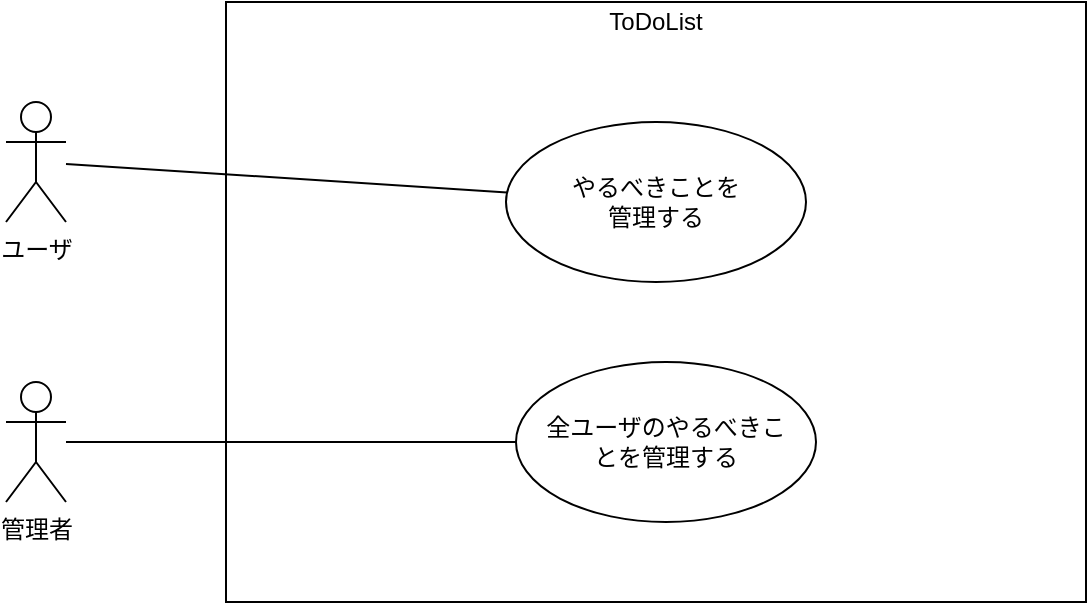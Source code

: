 <mxfile version="13.9.9" type="device"><diagram id="1VO92LSPjD4UYALx8t7q" name="ページ1"><mxGraphModel dx="852" dy="534" grid="1" gridSize="10" guides="1" tooltips="1" connect="1" arrows="1" fold="1" page="1" pageScale="1" pageWidth="827" pageHeight="1169" math="0" shadow="0"><root><mxCell id="0"/><mxCell id="1" parent="0"/><mxCell id="U4tWUNBpXitCLLU_qvgg-17" value="" style="rounded=0;whiteSpace=wrap;html=1;" parent="1" vertex="1"><mxGeometry x="210" y="40" width="430" height="300" as="geometry"/></mxCell><mxCell id="U4tWUNBpXitCLLU_qvgg-1" value="ユーザ" style="shape=umlActor;verticalLabelPosition=bottom;verticalAlign=top;html=1;outlineConnect=0;" parent="1" vertex="1"><mxGeometry x="100" y="90" width="30" height="60" as="geometry"/></mxCell><mxCell id="U4tWUNBpXitCLLU_qvgg-6" value="管理者" style="shape=umlActor;verticalLabelPosition=bottom;verticalAlign=top;html=1;outlineConnect=0;" parent="1" vertex="1"><mxGeometry x="100" y="230" width="30" height="60" as="geometry"/></mxCell><mxCell id="U4tWUNBpXitCLLU_qvgg-8" value="" style="group" parent="1" vertex="1" connectable="0"><mxGeometry x="380" y="100" width="120" height="80" as="geometry"/></mxCell><mxCell id="U4tWUNBpXitCLLU_qvgg-4" value="" style="ellipse;whiteSpace=wrap;html=1;" parent="U4tWUNBpXitCLLU_qvgg-8" vertex="1"><mxGeometry x="-30" width="150" height="80" as="geometry"/></mxCell><mxCell id="U4tWUNBpXitCLLU_qvgg-5" value="やるべきことを管理する" style="text;html=1;strokeColor=none;fillColor=none;align=center;verticalAlign=middle;whiteSpace=wrap;rounded=0;" parent="U4tWUNBpXitCLLU_qvgg-8" vertex="1"><mxGeometry y="30" width="90" height="20" as="geometry"/></mxCell><mxCell id="U4tWUNBpXitCLLU_qvgg-10" value="" style="ellipse;whiteSpace=wrap;html=1;" parent="1" vertex="1"><mxGeometry x="355" y="220" width="150" height="80" as="geometry"/></mxCell><mxCell id="U4tWUNBpXitCLLU_qvgg-9" value="全ユーザのやるべきことを管理する" style="text;html=1;strokeColor=none;fillColor=none;align=center;verticalAlign=middle;whiteSpace=wrap;rounded=0;" parent="1" vertex="1"><mxGeometry x="365" y="240" width="130" height="40" as="geometry"/></mxCell><mxCell id="U4tWUNBpXitCLLU_qvgg-13" value="" style="endArrow=none;html=1;" parent="1" source="U4tWUNBpXitCLLU_qvgg-1" target="U4tWUNBpXitCLLU_qvgg-4" edge="1"><mxGeometry width="50" height="50" relative="1" as="geometry"><mxPoint x="150" y="150" as="sourcePoint"/><mxPoint x="200" y="100" as="targetPoint"/></mxGeometry></mxCell><mxCell id="U4tWUNBpXitCLLU_qvgg-16" value="" style="endArrow=none;html=1;exitX=0;exitY=0.5;exitDx=0;exitDy=0;" parent="1" source="U4tWUNBpXitCLLU_qvgg-10" target="U4tWUNBpXitCLLU_qvgg-6" edge="1"><mxGeometry width="50" height="50" relative="1" as="geometry"><mxPoint x="410" y="250" as="sourcePoint"/><mxPoint x="460" y="200" as="targetPoint"/></mxGeometry></mxCell><mxCell id="U4tWUNBpXitCLLU_qvgg-18" value="ToDoList" style="text;html=1;strokeColor=none;fillColor=none;align=center;verticalAlign=middle;whiteSpace=wrap;rounded=0;" parent="1" vertex="1"><mxGeometry x="380" y="40" width="90" height="20" as="geometry"/></mxCell></root></mxGraphModel></diagram></mxfile>